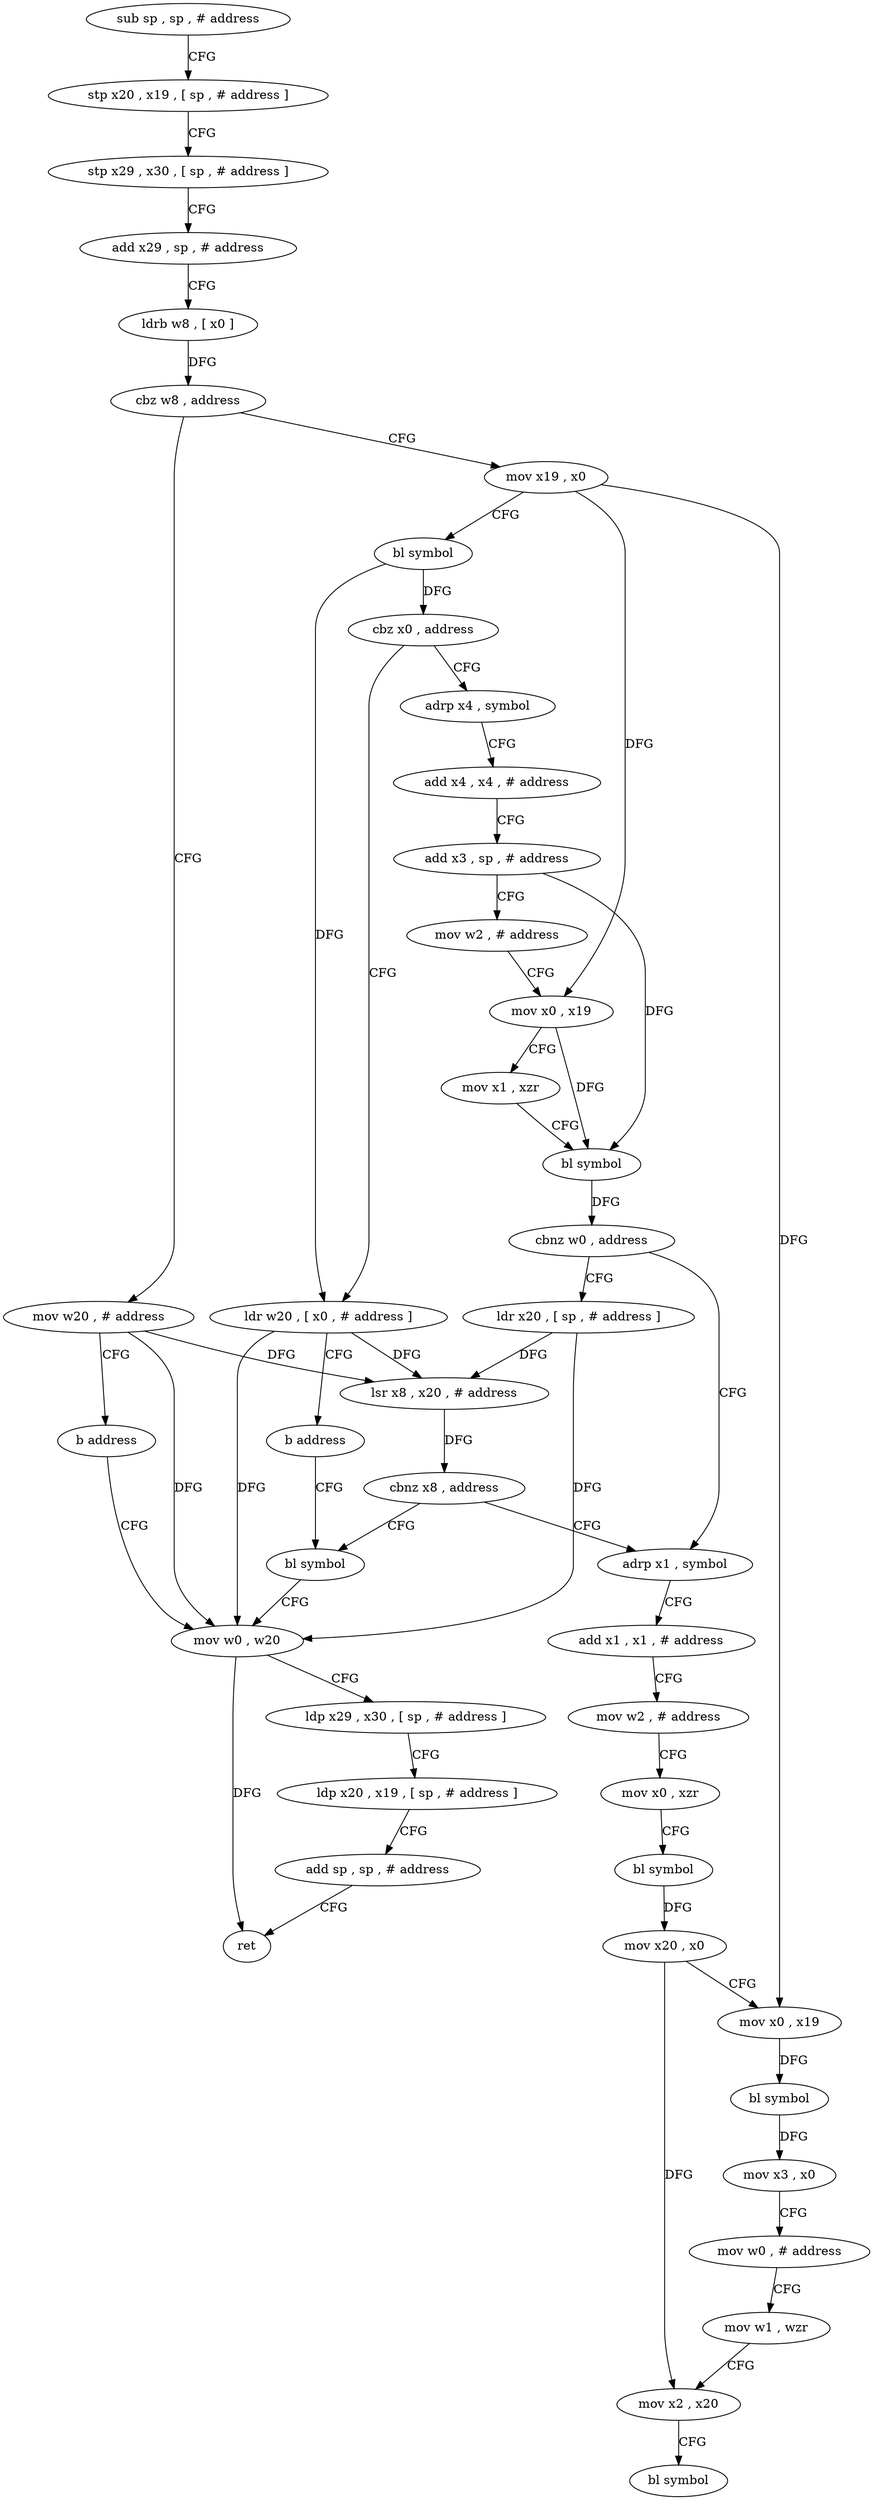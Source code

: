 digraph "func" {
"4203744" [label = "sub sp , sp , # address" ]
"4203748" [label = "stp x20 , x19 , [ sp , # address ]" ]
"4203752" [label = "stp x29 , x30 , [ sp , # address ]" ]
"4203756" [label = "add x29 , sp , # address" ]
"4203760" [label = "ldrb w8 , [ x0 ]" ]
"4203764" [label = "cbz w8 , address" ]
"4203788" [label = "mov w20 , # address" ]
"4203768" [label = "mov x19 , x0" ]
"4203792" [label = "b address" ]
"4203844" [label = "mov w0 , w20" ]
"4203772" [label = "bl symbol" ]
"4203776" [label = "cbz x0 , address" ]
"4203796" [label = "adrp x4 , symbol" ]
"4203780" [label = "ldr w20 , [ x0 , # address ]" ]
"4203848" [label = "ldp x29 , x30 , [ sp , # address ]" ]
"4203852" [label = "ldp x20 , x19 , [ sp , # address ]" ]
"4203856" [label = "add sp , sp , # address" ]
"4203860" [label = "ret" ]
"4203800" [label = "add x4 , x4 , # address" ]
"4203804" [label = "add x3 , sp , # address" ]
"4203808" [label = "mov w2 , # address" ]
"4203812" [label = "mov x0 , x19" ]
"4203816" [label = "mov x1 , xzr" ]
"4203820" [label = "bl symbol" ]
"4203824" [label = "cbnz w0 , address" ]
"4203864" [label = "adrp x1 , symbol" ]
"4203828" [label = "ldr x20 , [ sp , # address ]" ]
"4203784" [label = "b address" ]
"4203840" [label = "bl symbol" ]
"4203868" [label = "add x1 , x1 , # address" ]
"4203872" [label = "mov w2 , # address" ]
"4203876" [label = "mov x0 , xzr" ]
"4203880" [label = "bl symbol" ]
"4203884" [label = "mov x20 , x0" ]
"4203888" [label = "mov x0 , x19" ]
"4203892" [label = "bl symbol" ]
"4203896" [label = "mov x3 , x0" ]
"4203900" [label = "mov w0 , # address" ]
"4203904" [label = "mov w1 , wzr" ]
"4203908" [label = "mov x2 , x20" ]
"4203912" [label = "bl symbol" ]
"4203832" [label = "lsr x8 , x20 , # address" ]
"4203836" [label = "cbnz x8 , address" ]
"4203744" -> "4203748" [ label = "CFG" ]
"4203748" -> "4203752" [ label = "CFG" ]
"4203752" -> "4203756" [ label = "CFG" ]
"4203756" -> "4203760" [ label = "CFG" ]
"4203760" -> "4203764" [ label = "DFG" ]
"4203764" -> "4203788" [ label = "CFG" ]
"4203764" -> "4203768" [ label = "CFG" ]
"4203788" -> "4203792" [ label = "CFG" ]
"4203788" -> "4203844" [ label = "DFG" ]
"4203788" -> "4203832" [ label = "DFG" ]
"4203768" -> "4203772" [ label = "CFG" ]
"4203768" -> "4203812" [ label = "DFG" ]
"4203768" -> "4203888" [ label = "DFG" ]
"4203792" -> "4203844" [ label = "CFG" ]
"4203844" -> "4203848" [ label = "CFG" ]
"4203844" -> "4203860" [ label = "DFG" ]
"4203772" -> "4203776" [ label = "DFG" ]
"4203772" -> "4203780" [ label = "DFG" ]
"4203776" -> "4203796" [ label = "CFG" ]
"4203776" -> "4203780" [ label = "CFG" ]
"4203796" -> "4203800" [ label = "CFG" ]
"4203780" -> "4203784" [ label = "CFG" ]
"4203780" -> "4203844" [ label = "DFG" ]
"4203780" -> "4203832" [ label = "DFG" ]
"4203848" -> "4203852" [ label = "CFG" ]
"4203852" -> "4203856" [ label = "CFG" ]
"4203856" -> "4203860" [ label = "CFG" ]
"4203800" -> "4203804" [ label = "CFG" ]
"4203804" -> "4203808" [ label = "CFG" ]
"4203804" -> "4203820" [ label = "DFG" ]
"4203808" -> "4203812" [ label = "CFG" ]
"4203812" -> "4203816" [ label = "CFG" ]
"4203812" -> "4203820" [ label = "DFG" ]
"4203816" -> "4203820" [ label = "CFG" ]
"4203820" -> "4203824" [ label = "DFG" ]
"4203824" -> "4203864" [ label = "CFG" ]
"4203824" -> "4203828" [ label = "CFG" ]
"4203864" -> "4203868" [ label = "CFG" ]
"4203828" -> "4203832" [ label = "DFG" ]
"4203828" -> "4203844" [ label = "DFG" ]
"4203784" -> "4203840" [ label = "CFG" ]
"4203840" -> "4203844" [ label = "CFG" ]
"4203868" -> "4203872" [ label = "CFG" ]
"4203872" -> "4203876" [ label = "CFG" ]
"4203876" -> "4203880" [ label = "CFG" ]
"4203880" -> "4203884" [ label = "DFG" ]
"4203884" -> "4203888" [ label = "CFG" ]
"4203884" -> "4203908" [ label = "DFG" ]
"4203888" -> "4203892" [ label = "DFG" ]
"4203892" -> "4203896" [ label = "DFG" ]
"4203896" -> "4203900" [ label = "CFG" ]
"4203900" -> "4203904" [ label = "CFG" ]
"4203904" -> "4203908" [ label = "CFG" ]
"4203908" -> "4203912" [ label = "CFG" ]
"4203832" -> "4203836" [ label = "DFG" ]
"4203836" -> "4203864" [ label = "CFG" ]
"4203836" -> "4203840" [ label = "CFG" ]
}
